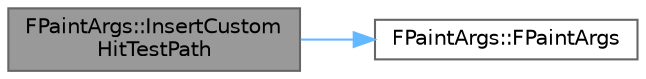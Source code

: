 digraph "FPaintArgs::InsertCustomHitTestPath"
{
 // INTERACTIVE_SVG=YES
 // LATEX_PDF_SIZE
  bgcolor="transparent";
  edge [fontname=Helvetica,fontsize=10,labelfontname=Helvetica,labelfontsize=10];
  node [fontname=Helvetica,fontsize=10,shape=box,height=0.2,width=0.4];
  rankdir="LR";
  Node1 [id="Node000001",label="FPaintArgs::InsertCustom\lHitTestPath",height=0.2,width=0.4,color="gray40", fillcolor="grey60", style="filled", fontcolor="black",tooltip=" "];
  Node1 -> Node2 [id="edge1_Node000001_Node000002",color="steelblue1",style="solid",tooltip=" "];
  Node2 [id="Node000002",label="FPaintArgs::FPaintArgs",height=0.2,width=0.4,color="grey40", fillcolor="white", style="filled",URL="$db/de0/classFPaintArgs.html#afc6cba96525ee8b48102151a77566ad9",tooltip=" "];
}
